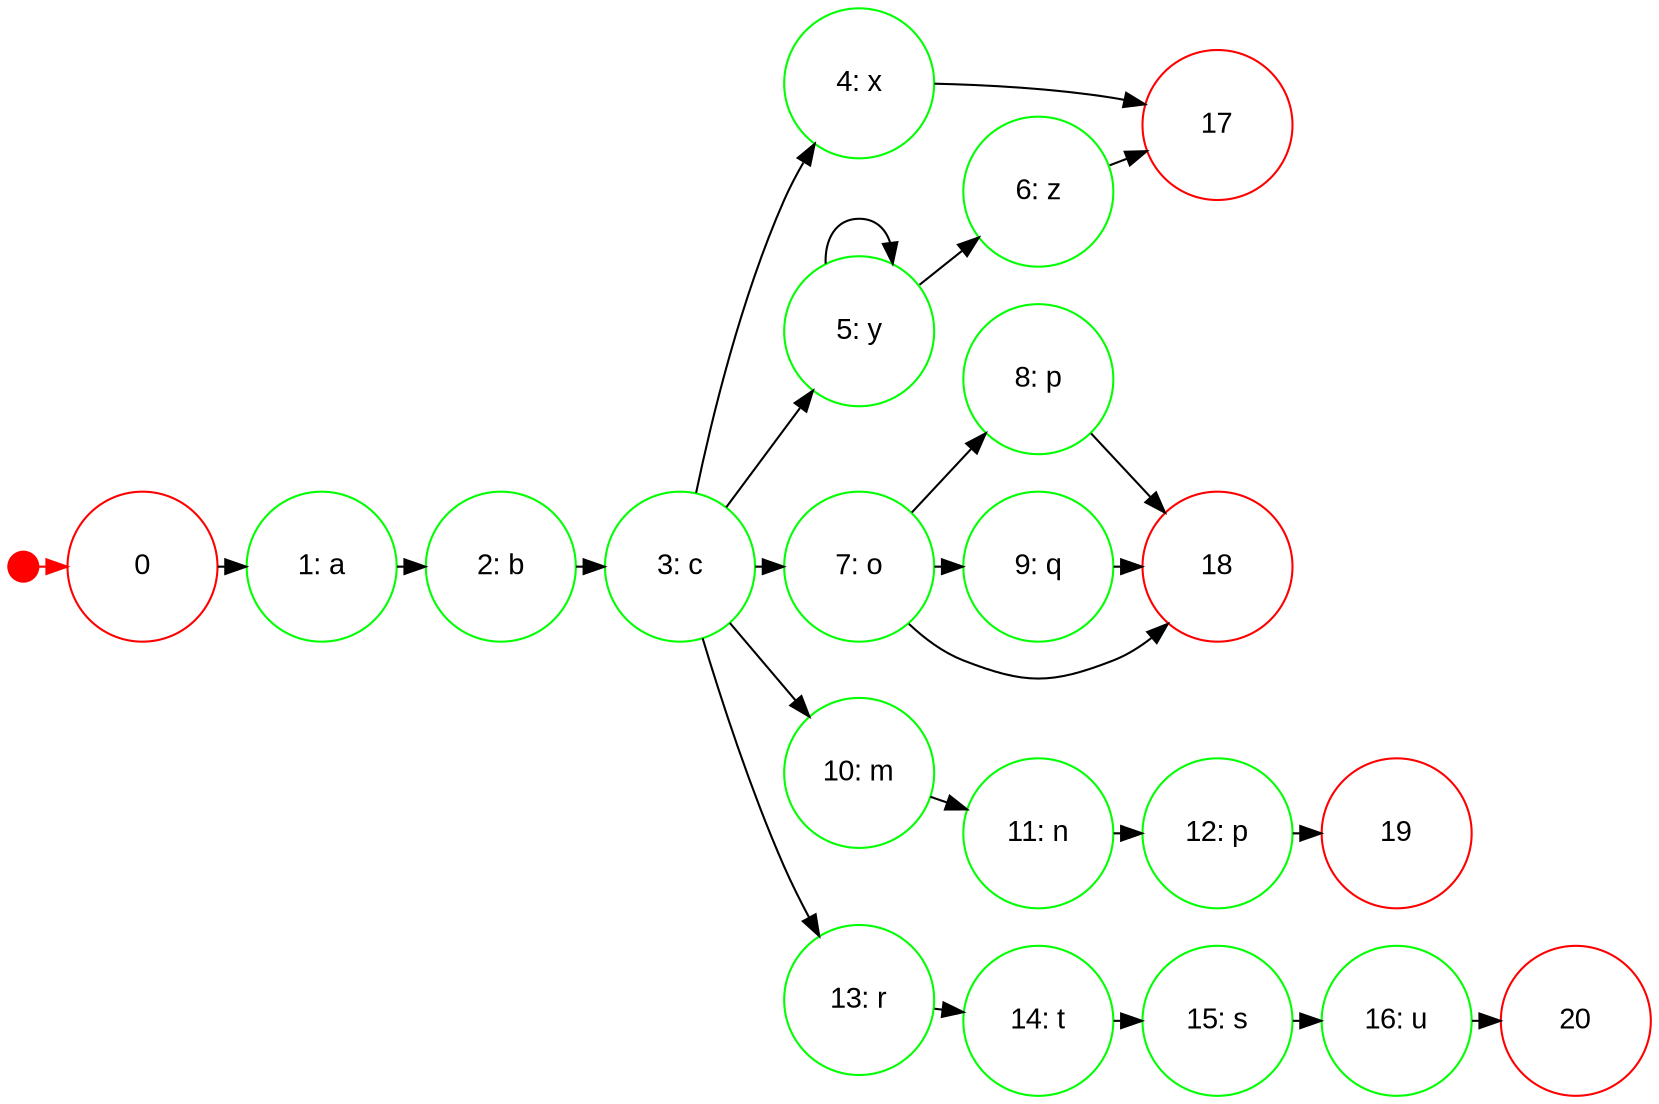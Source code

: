 digraph "Regex Engine path" {
graph [ranksep=.2,rankdir=LR];
node [shape=circle,fontname=Arial,fontsize=14];
node [width=1,fixedsize=true];
edge [fontname=Arial,fontsize=14];
-1 [width=0.2,shape=point color=red];
-1 -> 0 [ color=red];
0 [label="0" color=red];
1 [label="1: a" color=green];
2 [label="2: b" color=green];
3 [label="3: c" color=green];
4 [label="4: x" color=green];
5 [label="5: y" color=green];
6 [label="6: z" color=green];
7 [label="7: o" color=green];
8 [label="8: p" color=green];
9 [label="9: q" color=green];
10 [label="10: m" color=green];
11 [label="11: n" color=green];
12 [label="12: p" color=green];
13 [label="13: r" color=green];
14 [label="14: t" color=green];
15 [label="15: s" color=green];
16 [label="16: u" color=green];
17 [label="17" color=red];
18 [label="18" color=red];
19 [label="19" color=red];
20 [label="20" color=red];
0 -> 1  [label="" color=black];
1 -> 2  [label="" color=black];
2 -> 3  [label="" color=black];
3 -> 13  [label="" color=black];
3 -> 10  [label="" color=black];
3 -> 7  [label="" color=black];
3 -> 4  [label="" color=black];
3 -> 5  [label="" color=black];
4 -> 17  [label="" color=black];
5 -> 5  [label="" color=black];
5 -> 6  [label="" color=black];
6 -> 17  [label="" color=black];
7 -> 8  [label="" color=black];
7 -> 9  [label="" color=black];
7 -> 18  [label="" color=black];
8 -> 18  [label="" color=black];
9 -> 18  [label="" color=black];
10 -> 11  [label="" color=black];
11 -> 12  [label="" color=black];
12 -> 19  [label="" color=black];
13 -> 14  [label="" color=black];
14 -> 15  [label="" color=black];
15 -> 16  [label="" color=black];
16 -> 20  [label="" color=black];
}
